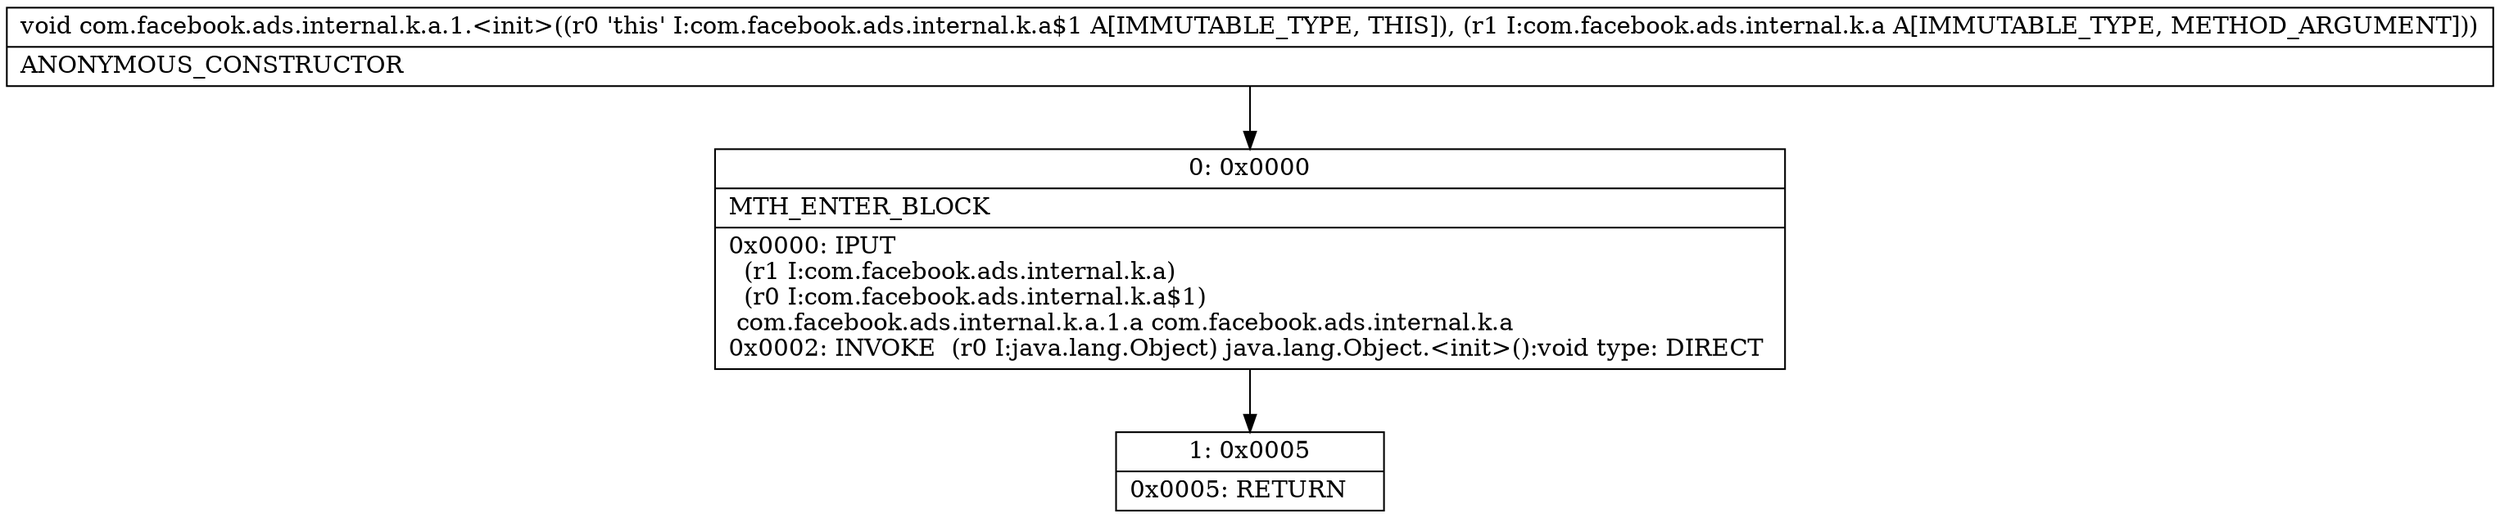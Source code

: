 digraph "CFG forcom.facebook.ads.internal.k.a.1.\<init\>(Lcom\/facebook\/ads\/internal\/k\/a;)V" {
Node_0 [shape=record,label="{0\:\ 0x0000|MTH_ENTER_BLOCK\l|0x0000: IPUT  \l  (r1 I:com.facebook.ads.internal.k.a)\l  (r0 I:com.facebook.ads.internal.k.a$1)\l com.facebook.ads.internal.k.a.1.a com.facebook.ads.internal.k.a \l0x0002: INVOKE  (r0 I:java.lang.Object) java.lang.Object.\<init\>():void type: DIRECT \l}"];
Node_1 [shape=record,label="{1\:\ 0x0005|0x0005: RETURN   \l}"];
MethodNode[shape=record,label="{void com.facebook.ads.internal.k.a.1.\<init\>((r0 'this' I:com.facebook.ads.internal.k.a$1 A[IMMUTABLE_TYPE, THIS]), (r1 I:com.facebook.ads.internal.k.a A[IMMUTABLE_TYPE, METHOD_ARGUMENT]))  | ANONYMOUS_CONSTRUCTOR\l}"];
MethodNode -> Node_0;
Node_0 -> Node_1;
}

